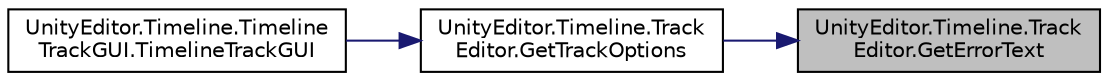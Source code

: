 digraph "UnityEditor.Timeline.TrackEditor.GetErrorText"
{
 // LATEX_PDF_SIZE
  edge [fontname="Helvetica",fontsize="10",labelfontname="Helvetica",labelfontsize="10"];
  node [fontname="Helvetica",fontsize="10",shape=record];
  rankdir="RL";
  Node1 [label="UnityEditor.Timeline.Track\lEditor.GetErrorText",height=0.2,width=0.4,color="black", fillcolor="grey75", style="filled", fontcolor="black",tooltip="Gets the error text for the specified track."];
  Node1 -> Node2 [dir="back",color="midnightblue",fontsize="10",style="solid",fontname="Helvetica"];
  Node2 [label="UnityEditor.Timeline.Track\lEditor.GetTrackOptions",height=0.2,width=0.4,color="black", fillcolor="white", style="filled",URL="$class_unity_editor_1_1_timeline_1_1_track_editor.html#a3d36fb306a9a0ee9b15dff285d330036",tooltip="Implement this method to override the default options for drawing a track."];
  Node2 -> Node3 [dir="back",color="midnightblue",fontsize="10",style="solid",fontname="Helvetica"];
  Node3 [label="UnityEditor.Timeline.Timeline\lTrackGUI.TimelineTrackGUI",height=0.2,width=0.4,color="black", fillcolor="white", style="filled",URL="$class_unity_editor_1_1_timeline_1_1_timeline_track_g_u_i.html#a5b6aabdf8033ae01af176b30c13a31db",tooltip=" "];
}
